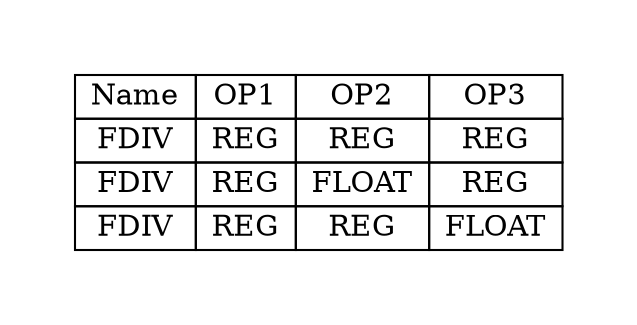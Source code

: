 digraph{
graph [pad="0.5", nodesep="0.5", ranksep="2" ]
node [shape=plain]
Foo [label=<
<table border="0" cellborder="1" cellspacing="0">
<tr><td> Name </td> <td> OP1 </td><td> OP2 </td><td> OP3 </td> </tr>
<tr><td> FDIV </td><td> REG </td><td> REG </td><td> REG </td> </tr>
<tr><td> FDIV </td><td> REG </td><td> FLOAT </td><td> REG </td> </tr>
<tr><td> FDIV </td><td> REG </td><td> REG </td><td> FLOAT </td> </tr>
</table>>];
}
